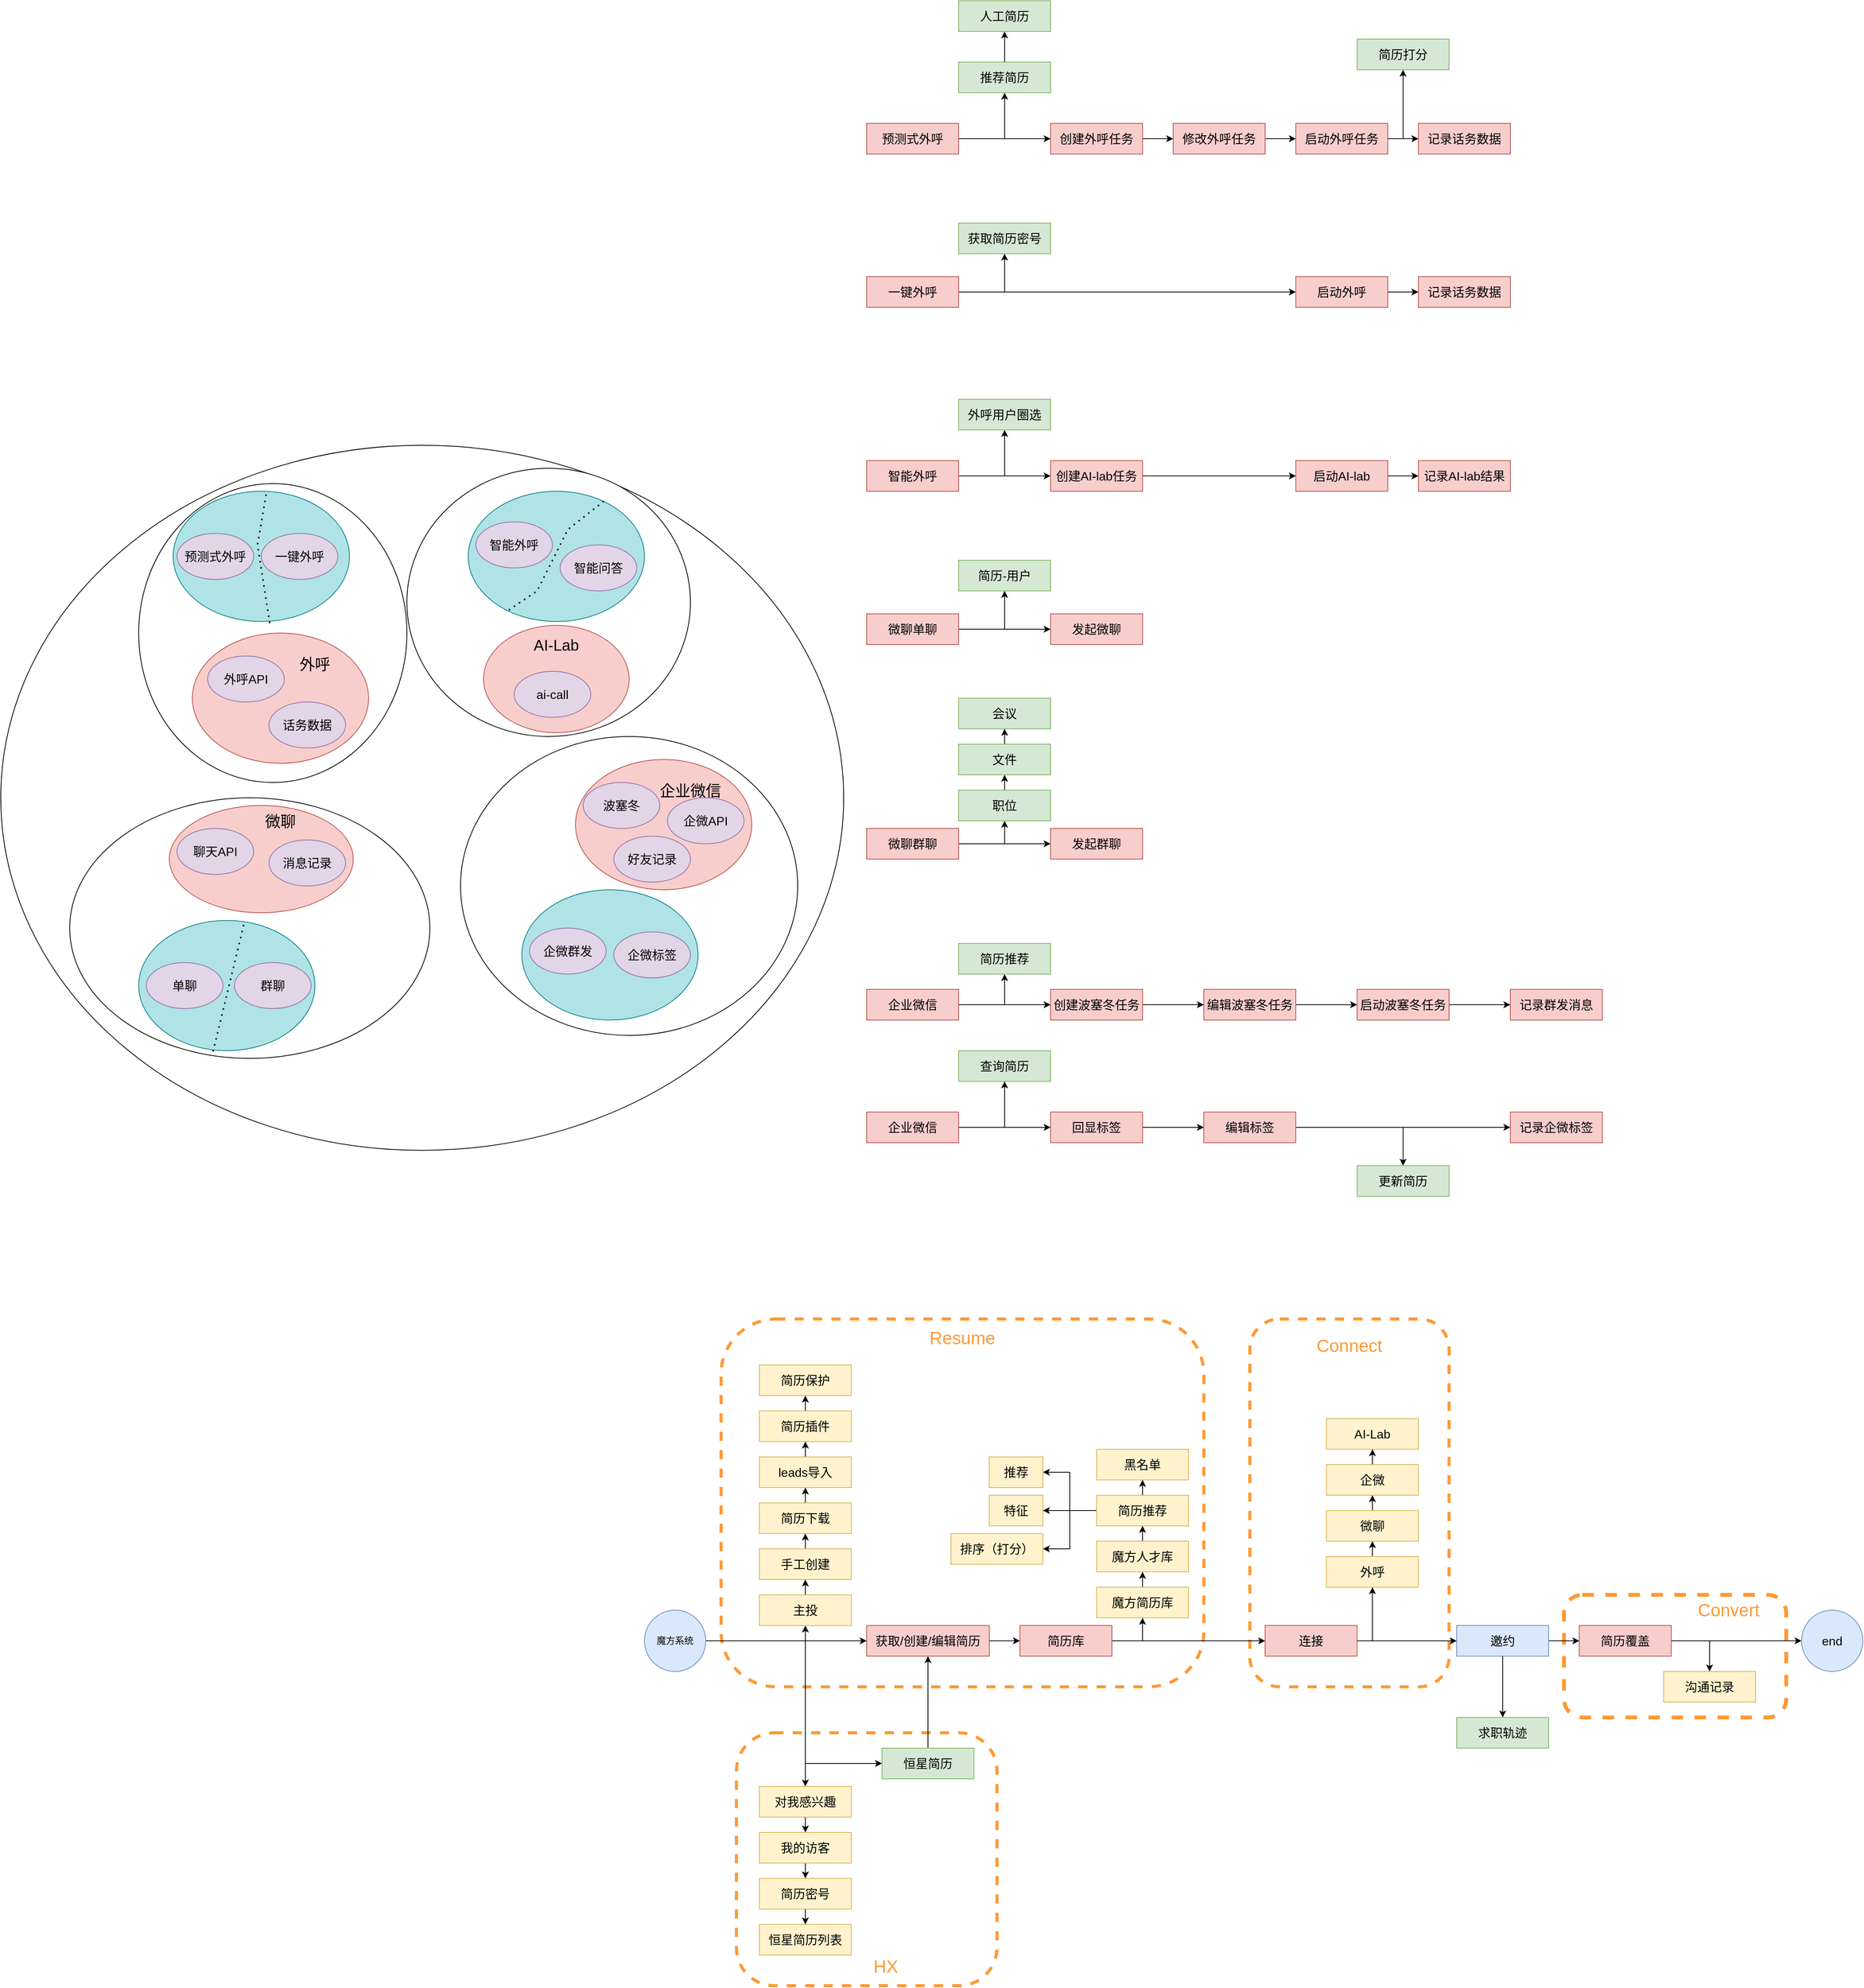 <mxfile version="21.3.4" type="github">
  <diagram name="第 1 页" id="KPdWBSgJGvTVy5CmeSln">
    <mxGraphModel dx="3193" dy="1684" grid="1" gridSize="10" guides="1" tooltips="1" connect="1" arrows="1" fold="1" page="0" pageScale="1" pageWidth="827" pageHeight="1169" math="0" shadow="0">
      <root>
        <mxCell id="0" />
        <mxCell id="1" parent="0" />
        <mxCell id="qxk7jJd49XqIOeLKII28-37" value="" style="rounded=1;whiteSpace=wrap;html=1;dashed=1;strokeWidth=5;strokeColor=#FF9933;" vertex="1" parent="1">
          <mxGeometry x="550" y="1440" width="290" height="160" as="geometry" />
        </mxCell>
        <mxCell id="qxk7jJd49XqIOeLKII28-36" value="" style="rounded=1;whiteSpace=wrap;html=1;dashed=1;strokeWidth=4;strokeColor=#FF9933;" vertex="1" parent="1">
          <mxGeometry x="140" y="1080" width="260" height="480" as="geometry" />
        </mxCell>
        <mxCell id="qxk7jJd49XqIOeLKII28-35" value="" style="rounded=1;whiteSpace=wrap;html=1;dashed=1;strokeWidth=4;strokeColor=#FF9933;" vertex="1" parent="1">
          <mxGeometry x="-530" y="1620" width="340" height="330" as="geometry" />
        </mxCell>
        <mxCell id="qxk7jJd49XqIOeLKII28-34" value="" style="rounded=1;whiteSpace=wrap;html=1;dashed=1;strokeWidth=4;strokeColor=#FF9933;" vertex="1" parent="1">
          <mxGeometry x="-550" y="1080" width="630" height="480" as="geometry" />
        </mxCell>
        <mxCell id="WN0TrOZoKTcmKVf8WNJ2-1" value="" style="ellipse;whiteSpace=wrap;html=1;" parent="1" vertex="1">
          <mxGeometry x="-1490" y="-60" width="1100" height="920" as="geometry" />
        </mxCell>
        <mxCell id="WN0TrOZoKTcmKVf8WNJ2-150" value="" style="ellipse;whiteSpace=wrap;html=1;" parent="1" vertex="1">
          <mxGeometry x="-960" y="-30" width="370" height="350" as="geometry" />
        </mxCell>
        <mxCell id="WN0TrOZoKTcmKVf8WNJ2-141" value="" style="ellipse;whiteSpace=wrap;html=1;" parent="1" vertex="1">
          <mxGeometry x="-890" y="320" width="440" height="390" as="geometry" />
        </mxCell>
        <mxCell id="WN0TrOZoKTcmKVf8WNJ2-137" value="" style="ellipse;whiteSpace=wrap;html=1;" parent="1" vertex="1">
          <mxGeometry x="-1400" y="400" width="470" height="340" as="geometry" />
        </mxCell>
        <mxCell id="WN0TrOZoKTcmKVf8WNJ2-135" value="" style="ellipse;whiteSpace=wrap;html=1;" parent="1" vertex="1">
          <mxGeometry x="-1310" y="-10" width="350" height="390" as="geometry" />
        </mxCell>
        <mxCell id="WN0TrOZoKTcmKVf8WNJ2-8" value="" style="edgeStyle=orthogonalEdgeStyle;rounded=0;orthogonalLoop=1;jettySize=auto;html=1;" parent="1" source="WN0TrOZoKTcmKVf8WNJ2-4" target="WN0TrOZoKTcmKVf8WNJ2-7" edge="1">
          <mxGeometry relative="1" as="geometry" />
        </mxCell>
        <mxCell id="WN0TrOZoKTcmKVf8WNJ2-28" style="edgeStyle=orthogonalEdgeStyle;rounded=0;orthogonalLoop=1;jettySize=auto;html=1;entryX=0.5;entryY=1;entryDx=0;entryDy=0;" parent="1" source="WN0TrOZoKTcmKVf8WNJ2-4" target="WN0TrOZoKTcmKVf8WNJ2-27" edge="1">
          <mxGeometry relative="1" as="geometry">
            <Array as="points">
              <mxPoint x="-180" y="-460" />
            </Array>
          </mxGeometry>
        </mxCell>
        <mxCell id="WN0TrOZoKTcmKVf8WNJ2-4" value="预测式外呼" style="rounded=0;whiteSpace=wrap;html=1;fontSize=16;fillColor=#f8cecc;strokeColor=#b85450;" parent="1" vertex="1">
          <mxGeometry x="-360" y="-480" width="120" height="40" as="geometry" />
        </mxCell>
        <mxCell id="WN0TrOZoKTcmKVf8WNJ2-33" value="" style="edgeStyle=orthogonalEdgeStyle;rounded=0;orthogonalLoop=1;jettySize=auto;html=1;" parent="1" source="WN0TrOZoKTcmKVf8WNJ2-5" target="WN0TrOZoKTcmKVf8WNJ2-32" edge="1">
          <mxGeometry relative="1" as="geometry">
            <Array as="points">
              <mxPoint x="-180" y="-260" />
            </Array>
          </mxGeometry>
        </mxCell>
        <mxCell id="WN0TrOZoKTcmKVf8WNJ2-34" style="edgeStyle=orthogonalEdgeStyle;rounded=0;orthogonalLoop=1;jettySize=auto;html=1;entryX=0;entryY=0.5;entryDx=0;entryDy=0;" parent="1" source="WN0TrOZoKTcmKVf8WNJ2-5" target="WN0TrOZoKTcmKVf8WNJ2-17" edge="1">
          <mxGeometry relative="1" as="geometry" />
        </mxCell>
        <mxCell id="WN0TrOZoKTcmKVf8WNJ2-5" value="一键外呼" style="rounded=0;whiteSpace=wrap;html=1;fontSize=16;fillColor=#f8cecc;strokeColor=#b85450;" parent="1" vertex="1">
          <mxGeometry x="-360" y="-280" width="120" height="40" as="geometry" />
        </mxCell>
        <mxCell id="WN0TrOZoKTcmKVf8WNJ2-22" value="" style="edgeStyle=orthogonalEdgeStyle;rounded=0;orthogonalLoop=1;jettySize=auto;html=1;" parent="1" source="WN0TrOZoKTcmKVf8WNJ2-6" target="WN0TrOZoKTcmKVf8WNJ2-21" edge="1">
          <mxGeometry relative="1" as="geometry" />
        </mxCell>
        <mxCell id="WN0TrOZoKTcmKVf8WNJ2-39" value="" style="edgeStyle=orthogonalEdgeStyle;rounded=0;orthogonalLoop=1;jettySize=auto;html=1;" parent="1" source="WN0TrOZoKTcmKVf8WNJ2-6" target="WN0TrOZoKTcmKVf8WNJ2-38" edge="1">
          <mxGeometry relative="1" as="geometry">
            <Array as="points">
              <mxPoint x="-180" y="-20" />
            </Array>
          </mxGeometry>
        </mxCell>
        <mxCell id="WN0TrOZoKTcmKVf8WNJ2-6" value="智能外呼" style="rounded=0;whiteSpace=wrap;html=1;fontSize=16;fillColor=#f8cecc;strokeColor=#b85450;" parent="1" vertex="1">
          <mxGeometry x="-360" y="-40" width="120" height="40" as="geometry" />
        </mxCell>
        <mxCell id="WN0TrOZoKTcmKVf8WNJ2-10" value="" style="edgeStyle=orthogonalEdgeStyle;rounded=0;orthogonalLoop=1;jettySize=auto;html=1;" parent="1" source="WN0TrOZoKTcmKVf8WNJ2-7" target="WN0TrOZoKTcmKVf8WNJ2-9" edge="1">
          <mxGeometry relative="1" as="geometry" />
        </mxCell>
        <mxCell id="WN0TrOZoKTcmKVf8WNJ2-7" value="创建外呼任务" style="rounded=0;whiteSpace=wrap;html=1;fontSize=16;fillColor=#f8cecc;strokeColor=#b85450;" parent="1" vertex="1">
          <mxGeometry x="-120" y="-480" width="120" height="40" as="geometry" />
        </mxCell>
        <mxCell id="WN0TrOZoKTcmKVf8WNJ2-12" value="" style="edgeStyle=orthogonalEdgeStyle;rounded=0;orthogonalLoop=1;jettySize=auto;html=1;" parent="1" source="WN0TrOZoKTcmKVf8WNJ2-9" target="WN0TrOZoKTcmKVf8WNJ2-11" edge="1">
          <mxGeometry relative="1" as="geometry" />
        </mxCell>
        <mxCell id="WN0TrOZoKTcmKVf8WNJ2-9" value="修改外呼任务" style="rounded=0;whiteSpace=wrap;html=1;fontSize=16;fillColor=#f8cecc;strokeColor=#b85450;" parent="1" vertex="1">
          <mxGeometry x="40" y="-480" width="120" height="40" as="geometry" />
        </mxCell>
        <mxCell id="WN0TrOZoKTcmKVf8WNJ2-14" value="" style="edgeStyle=orthogonalEdgeStyle;rounded=0;orthogonalLoop=1;jettySize=auto;html=1;" parent="1" source="WN0TrOZoKTcmKVf8WNJ2-11" target="WN0TrOZoKTcmKVf8WNJ2-13" edge="1">
          <mxGeometry relative="1" as="geometry" />
        </mxCell>
        <mxCell id="WN0TrOZoKTcmKVf8WNJ2-41" value="" style="edgeStyle=orthogonalEdgeStyle;rounded=0;orthogonalLoop=1;jettySize=auto;html=1;" parent="1" source="WN0TrOZoKTcmKVf8WNJ2-11" target="WN0TrOZoKTcmKVf8WNJ2-40" edge="1">
          <mxGeometry relative="1" as="geometry">
            <Array as="points">
              <mxPoint x="340" y="-460" />
            </Array>
          </mxGeometry>
        </mxCell>
        <mxCell id="WN0TrOZoKTcmKVf8WNJ2-11" value="启动外呼任务" style="rounded=0;whiteSpace=wrap;html=1;fontSize=16;fillColor=#f8cecc;strokeColor=#b85450;" parent="1" vertex="1">
          <mxGeometry x="200" y="-480" width="120" height="40" as="geometry" />
        </mxCell>
        <mxCell id="WN0TrOZoKTcmKVf8WNJ2-13" value="记录话务数据" style="rounded=0;whiteSpace=wrap;html=1;fontSize=16;fillColor=#f8cecc;strokeColor=#b85450;" parent="1" vertex="1">
          <mxGeometry x="360" y="-480" width="120" height="40" as="geometry" />
        </mxCell>
        <mxCell id="WN0TrOZoKTcmKVf8WNJ2-20" value="" style="edgeStyle=orthogonalEdgeStyle;rounded=0;orthogonalLoop=1;jettySize=auto;html=1;" parent="1" source="WN0TrOZoKTcmKVf8WNJ2-17" target="WN0TrOZoKTcmKVf8WNJ2-19" edge="1">
          <mxGeometry relative="1" as="geometry" />
        </mxCell>
        <mxCell id="WN0TrOZoKTcmKVf8WNJ2-17" value="启动外呼" style="rounded=0;whiteSpace=wrap;html=1;fontSize=16;fillColor=#f8cecc;strokeColor=#b85450;" parent="1" vertex="1">
          <mxGeometry x="200" y="-280" width="120" height="40" as="geometry" />
        </mxCell>
        <mxCell id="WN0TrOZoKTcmKVf8WNJ2-19" value="记录话务数据" style="rounded=0;whiteSpace=wrap;html=1;fontSize=16;fillColor=#f8cecc;strokeColor=#b85450;" parent="1" vertex="1">
          <mxGeometry x="360" y="-280" width="120" height="40" as="geometry" />
        </mxCell>
        <mxCell id="WN0TrOZoKTcmKVf8WNJ2-24" value="" style="edgeStyle=orthogonalEdgeStyle;rounded=0;orthogonalLoop=1;jettySize=auto;html=1;" parent="1" source="WN0TrOZoKTcmKVf8WNJ2-21" target="WN0TrOZoKTcmKVf8WNJ2-23" edge="1">
          <mxGeometry relative="1" as="geometry" />
        </mxCell>
        <mxCell id="WN0TrOZoKTcmKVf8WNJ2-21" value="创建AI-lab任务" style="rounded=0;whiteSpace=wrap;html=1;fontSize=16;fillColor=#f8cecc;strokeColor=#b85450;" parent="1" vertex="1">
          <mxGeometry x="-120" y="-40" width="120" height="40" as="geometry" />
        </mxCell>
        <mxCell id="WN0TrOZoKTcmKVf8WNJ2-26" value="" style="edgeStyle=orthogonalEdgeStyle;rounded=0;orthogonalLoop=1;jettySize=auto;html=1;" parent="1" source="WN0TrOZoKTcmKVf8WNJ2-23" target="WN0TrOZoKTcmKVf8WNJ2-25" edge="1">
          <mxGeometry relative="1" as="geometry" />
        </mxCell>
        <mxCell id="WN0TrOZoKTcmKVf8WNJ2-23" value="启动AI-lab" style="rounded=0;whiteSpace=wrap;html=1;fontSize=16;fillColor=#f8cecc;strokeColor=#b85450;" parent="1" vertex="1">
          <mxGeometry x="200" y="-40" width="120" height="40" as="geometry" />
        </mxCell>
        <mxCell id="WN0TrOZoKTcmKVf8WNJ2-25" value="记录AI-lab结果" style="rounded=0;whiteSpace=wrap;html=1;fontSize=16;fillColor=#f8cecc;strokeColor=#b85450;" parent="1" vertex="1">
          <mxGeometry x="360" y="-40" width="120" height="40" as="geometry" />
        </mxCell>
        <mxCell id="WN0TrOZoKTcmKVf8WNJ2-31" value="" style="edgeStyle=orthogonalEdgeStyle;rounded=0;orthogonalLoop=1;jettySize=auto;html=1;" parent="1" source="WN0TrOZoKTcmKVf8WNJ2-27" target="WN0TrOZoKTcmKVf8WNJ2-30" edge="1">
          <mxGeometry relative="1" as="geometry" />
        </mxCell>
        <mxCell id="WN0TrOZoKTcmKVf8WNJ2-27" value="推荐简历" style="rounded=0;whiteSpace=wrap;html=1;fontSize=16;fillColor=#d5e8d4;strokeColor=#82b366;" parent="1" vertex="1">
          <mxGeometry x="-240" y="-560" width="120" height="40" as="geometry" />
        </mxCell>
        <mxCell id="WN0TrOZoKTcmKVf8WNJ2-30" value="人工简历" style="rounded=0;whiteSpace=wrap;html=1;fontSize=16;fillColor=#d5e8d4;strokeColor=#82b366;" parent="1" vertex="1">
          <mxGeometry x="-240" y="-640" width="120" height="40" as="geometry" />
        </mxCell>
        <mxCell id="WN0TrOZoKTcmKVf8WNJ2-32" value="获取简历密号" style="rounded=0;whiteSpace=wrap;html=1;fontSize=16;fillColor=#d5e8d4;strokeColor=#82b366;" parent="1" vertex="1">
          <mxGeometry x="-240" y="-350" width="120" height="40" as="geometry" />
        </mxCell>
        <mxCell id="WN0TrOZoKTcmKVf8WNJ2-38" value="外呼用户圈选" style="rounded=0;whiteSpace=wrap;html=1;fontSize=16;fillColor=#d5e8d4;strokeColor=#82b366;" parent="1" vertex="1">
          <mxGeometry x="-240" y="-120" width="120" height="40" as="geometry" />
        </mxCell>
        <mxCell id="WN0TrOZoKTcmKVf8WNJ2-40" value="简历打分" style="rounded=0;whiteSpace=wrap;html=1;fontSize=16;fillColor=#d5e8d4;strokeColor=#82b366;" parent="1" vertex="1">
          <mxGeometry x="280" y="-590" width="120" height="40" as="geometry" />
        </mxCell>
        <mxCell id="WN0TrOZoKTcmKVf8WNJ2-45" value="" style="ellipse;whiteSpace=wrap;html=1;fillColor=#b0e3e6;strokeColor=#0e8088;" parent="1" vertex="1">
          <mxGeometry x="-1265" width="230" height="170" as="geometry" />
        </mxCell>
        <mxCell id="WN0TrOZoKTcmKVf8WNJ2-46" value="预测式外呼" style="ellipse;whiteSpace=wrap;html=1;fontSize=16;fillColor=#e1d5e7;strokeColor=#9673a6;" parent="1" vertex="1">
          <mxGeometry x="-1260" y="55" width="100" height="60" as="geometry" />
        </mxCell>
        <mxCell id="WN0TrOZoKTcmKVf8WNJ2-48" value="一键外呼" style="ellipse;whiteSpace=wrap;html=1;fontSize=16;fillColor=#e1d5e7;strokeColor=#9673a6;" parent="1" vertex="1">
          <mxGeometry x="-1150" y="55" width="100" height="60" as="geometry" />
        </mxCell>
        <mxCell id="WN0TrOZoKTcmKVf8WNJ2-52" value="" style="ellipse;whiteSpace=wrap;html=1;fillColor=#f8cecc;strokeColor=#b85450;" parent="1" vertex="1">
          <mxGeometry x="-1240" y="185" width="230" height="170" as="geometry" />
        </mxCell>
        <mxCell id="WN0TrOZoKTcmKVf8WNJ2-53" value="外呼API" style="ellipse;whiteSpace=wrap;html=1;fontSize=16;fillColor=#e1d5e7;strokeColor=#9673a6;" parent="1" vertex="1">
          <mxGeometry x="-1220" y="215" width="100" height="60" as="geometry" />
        </mxCell>
        <mxCell id="WN0TrOZoKTcmKVf8WNJ2-54" value="话务数据" style="ellipse;whiteSpace=wrap;html=1;fontSize=16;fillColor=#e1d5e7;strokeColor=#9673a6;" parent="1" vertex="1">
          <mxGeometry x="-1140" y="275" width="100" height="60" as="geometry" />
        </mxCell>
        <mxCell id="WN0TrOZoKTcmKVf8WNJ2-57" value="外呼" style="text;html=1;strokeColor=none;fillColor=none;align=center;verticalAlign=middle;whiteSpace=wrap;rounded=0;fontSize=20;" parent="1" vertex="1">
          <mxGeometry x="-1110" y="205" width="60" height="40" as="geometry" />
        </mxCell>
        <mxCell id="WN0TrOZoKTcmKVf8WNJ2-61" value="" style="endArrow=none;dashed=1;html=1;dashPattern=1 3;strokeWidth=2;rounded=0;entryX=0.53;entryY=0.006;entryDx=0;entryDy=0;entryPerimeter=0;exitX=0.548;exitY=1.012;exitDx=0;exitDy=0;exitPerimeter=0;" parent="1" source="WN0TrOZoKTcmKVf8WNJ2-45" target="WN0TrOZoKTcmKVf8WNJ2-45" edge="1">
          <mxGeometry width="50" height="50" relative="1" as="geometry">
            <mxPoint x="-1180" y="90" as="sourcePoint" />
            <mxPoint x="-1130" y="40" as="targetPoint" />
            <Array as="points">
              <mxPoint x="-1155" y="70" />
            </Array>
          </mxGeometry>
        </mxCell>
        <mxCell id="WN0TrOZoKTcmKVf8WNJ2-64" value="" style="edgeStyle=orthogonalEdgeStyle;rounded=0;orthogonalLoop=1;jettySize=auto;html=1;" parent="1" source="WN0TrOZoKTcmKVf8WNJ2-62" target="WN0TrOZoKTcmKVf8WNJ2-63" edge="1">
          <mxGeometry relative="1" as="geometry" />
        </mxCell>
        <mxCell id="WN0TrOZoKTcmKVf8WNJ2-67" value="" style="edgeStyle=orthogonalEdgeStyle;rounded=0;orthogonalLoop=1;jettySize=auto;html=1;" parent="1" source="WN0TrOZoKTcmKVf8WNJ2-62" target="WN0TrOZoKTcmKVf8WNJ2-66" edge="1">
          <mxGeometry relative="1" as="geometry">
            <Array as="points">
              <mxPoint x="-180" y="180" />
            </Array>
          </mxGeometry>
        </mxCell>
        <mxCell id="WN0TrOZoKTcmKVf8WNJ2-62" value="微聊单聊" style="rounded=0;whiteSpace=wrap;html=1;fontSize=16;fillColor=#f8cecc;strokeColor=#b85450;" parent="1" vertex="1">
          <mxGeometry x="-360" y="160" width="120" height="40" as="geometry" />
        </mxCell>
        <mxCell id="WN0TrOZoKTcmKVf8WNJ2-63" value="发起微聊" style="rounded=0;whiteSpace=wrap;html=1;fontSize=16;fillColor=#f8cecc;strokeColor=#b85450;" parent="1" vertex="1">
          <mxGeometry x="-120" y="160" width="120" height="40" as="geometry" />
        </mxCell>
        <mxCell id="WN0TrOZoKTcmKVf8WNJ2-66" value="简历-用户" style="rounded=0;whiteSpace=wrap;html=1;fontSize=16;fillColor=#d5e8d4;strokeColor=#82b366;" parent="1" vertex="1">
          <mxGeometry x="-240" y="90" width="120" height="40" as="geometry" />
        </mxCell>
        <mxCell id="WN0TrOZoKTcmKVf8WNJ2-70" value="" style="edgeStyle=orthogonalEdgeStyle;rounded=0;orthogonalLoop=1;jettySize=auto;html=1;" parent="1" source="WN0TrOZoKTcmKVf8WNJ2-68" target="WN0TrOZoKTcmKVf8WNJ2-69" edge="1">
          <mxGeometry relative="1" as="geometry" />
        </mxCell>
        <mxCell id="WN0TrOZoKTcmKVf8WNJ2-72" value="" style="edgeStyle=orthogonalEdgeStyle;rounded=0;orthogonalLoop=1;jettySize=auto;html=1;" parent="1" source="WN0TrOZoKTcmKVf8WNJ2-68" target="WN0TrOZoKTcmKVf8WNJ2-71" edge="1">
          <mxGeometry relative="1" as="geometry">
            <Array as="points">
              <mxPoint x="-180" y="460" />
            </Array>
          </mxGeometry>
        </mxCell>
        <mxCell id="WN0TrOZoKTcmKVf8WNJ2-68" value="微聊群聊" style="rounded=0;whiteSpace=wrap;html=1;fontSize=16;fillColor=#f8cecc;strokeColor=#b85450;" parent="1" vertex="1">
          <mxGeometry x="-360" y="440" width="120" height="40" as="geometry" />
        </mxCell>
        <mxCell id="WN0TrOZoKTcmKVf8WNJ2-69" value="发起群聊" style="rounded=0;whiteSpace=wrap;html=1;fontSize=16;fillColor=#f8cecc;strokeColor=#b85450;" parent="1" vertex="1">
          <mxGeometry x="-120" y="440" width="120" height="40" as="geometry" />
        </mxCell>
        <mxCell id="WN0TrOZoKTcmKVf8WNJ2-74" value="" style="edgeStyle=orthogonalEdgeStyle;rounded=0;orthogonalLoop=1;jettySize=auto;html=1;" parent="1" source="WN0TrOZoKTcmKVf8WNJ2-71" target="WN0TrOZoKTcmKVf8WNJ2-73" edge="1">
          <mxGeometry relative="1" as="geometry" />
        </mxCell>
        <mxCell id="WN0TrOZoKTcmKVf8WNJ2-71" value="职位" style="rounded=0;whiteSpace=wrap;html=1;fontSize=16;fillColor=#d5e8d4;strokeColor=#82b366;" parent="1" vertex="1">
          <mxGeometry x="-240" y="390" width="120" height="40" as="geometry" />
        </mxCell>
        <mxCell id="WN0TrOZoKTcmKVf8WNJ2-76" value="" style="edgeStyle=orthogonalEdgeStyle;rounded=0;orthogonalLoop=1;jettySize=auto;html=1;" parent="1" source="WN0TrOZoKTcmKVf8WNJ2-73" target="WN0TrOZoKTcmKVf8WNJ2-75" edge="1">
          <mxGeometry relative="1" as="geometry" />
        </mxCell>
        <mxCell id="WN0TrOZoKTcmKVf8WNJ2-73" value="文件" style="rounded=0;whiteSpace=wrap;html=1;fontSize=16;fillColor=#d5e8d4;strokeColor=#82b366;" parent="1" vertex="1">
          <mxGeometry x="-240" y="330" width="120" height="40" as="geometry" />
        </mxCell>
        <mxCell id="WN0TrOZoKTcmKVf8WNJ2-75" value="会议" style="rounded=0;whiteSpace=wrap;html=1;fontSize=16;fillColor=#d5e8d4;strokeColor=#82b366;" parent="1" vertex="1">
          <mxGeometry x="-240" y="270" width="120" height="40" as="geometry" />
        </mxCell>
        <mxCell id="WN0TrOZoKTcmKVf8WNJ2-79" value="" style="edgeStyle=orthogonalEdgeStyle;rounded=0;orthogonalLoop=1;jettySize=auto;html=1;" parent="1" source="WN0TrOZoKTcmKVf8WNJ2-77" target="WN0TrOZoKTcmKVf8WNJ2-78" edge="1">
          <mxGeometry relative="1" as="geometry" />
        </mxCell>
        <mxCell id="WN0TrOZoKTcmKVf8WNJ2-87" value="" style="edgeStyle=orthogonalEdgeStyle;rounded=0;orthogonalLoop=1;jettySize=auto;html=1;" parent="1" source="WN0TrOZoKTcmKVf8WNJ2-77" target="WN0TrOZoKTcmKVf8WNJ2-86" edge="1">
          <mxGeometry relative="1" as="geometry">
            <Array as="points">
              <mxPoint x="-180" y="670" />
            </Array>
          </mxGeometry>
        </mxCell>
        <mxCell id="WN0TrOZoKTcmKVf8WNJ2-77" value="企业微信" style="rounded=0;whiteSpace=wrap;html=1;fontSize=16;fillColor=#f8cecc;strokeColor=#b85450;" parent="1" vertex="1">
          <mxGeometry x="-360" y="650" width="120" height="40" as="geometry" />
        </mxCell>
        <mxCell id="WN0TrOZoKTcmKVf8WNJ2-81" value="" style="edgeStyle=orthogonalEdgeStyle;rounded=0;orthogonalLoop=1;jettySize=auto;html=1;" parent="1" source="WN0TrOZoKTcmKVf8WNJ2-78" target="WN0TrOZoKTcmKVf8WNJ2-80" edge="1">
          <mxGeometry relative="1" as="geometry" />
        </mxCell>
        <mxCell id="WN0TrOZoKTcmKVf8WNJ2-78" value="创建波塞冬任务" style="rounded=0;whiteSpace=wrap;html=1;fontSize=16;fillColor=#f8cecc;strokeColor=#b85450;" parent="1" vertex="1">
          <mxGeometry x="-120" y="650" width="120" height="40" as="geometry" />
        </mxCell>
        <mxCell id="WN0TrOZoKTcmKVf8WNJ2-83" value="" style="edgeStyle=orthogonalEdgeStyle;rounded=0;orthogonalLoop=1;jettySize=auto;html=1;" parent="1" source="WN0TrOZoKTcmKVf8WNJ2-80" target="WN0TrOZoKTcmKVf8WNJ2-82" edge="1">
          <mxGeometry relative="1" as="geometry" />
        </mxCell>
        <mxCell id="WN0TrOZoKTcmKVf8WNJ2-80" value="编辑波塞冬任务" style="rounded=0;whiteSpace=wrap;html=1;fontSize=16;fillColor=#f8cecc;strokeColor=#b85450;" parent="1" vertex="1">
          <mxGeometry x="80" y="650" width="120" height="40" as="geometry" />
        </mxCell>
        <mxCell id="WN0TrOZoKTcmKVf8WNJ2-85" value="" style="edgeStyle=orthogonalEdgeStyle;rounded=0;orthogonalLoop=1;jettySize=auto;html=1;" parent="1" source="WN0TrOZoKTcmKVf8WNJ2-82" target="WN0TrOZoKTcmKVf8WNJ2-84" edge="1">
          <mxGeometry relative="1" as="geometry" />
        </mxCell>
        <mxCell id="WN0TrOZoKTcmKVf8WNJ2-82" value="启动波塞冬任务" style="rounded=0;whiteSpace=wrap;html=1;fontSize=16;fillColor=#f8cecc;strokeColor=#b85450;" parent="1" vertex="1">
          <mxGeometry x="280" y="650" width="120" height="40" as="geometry" />
        </mxCell>
        <mxCell id="WN0TrOZoKTcmKVf8WNJ2-84" value="记录群发消息" style="rounded=0;whiteSpace=wrap;html=1;fontSize=16;fillColor=#f8cecc;strokeColor=#b85450;" parent="1" vertex="1">
          <mxGeometry x="480" y="650" width="120" height="40" as="geometry" />
        </mxCell>
        <mxCell id="WN0TrOZoKTcmKVf8WNJ2-86" value="简历推荐" style="rounded=0;whiteSpace=wrap;html=1;fontSize=16;fillColor=#d5e8d4;strokeColor=#82b366;" parent="1" vertex="1">
          <mxGeometry x="-240" y="590" width="120" height="40" as="geometry" />
        </mxCell>
        <mxCell id="WN0TrOZoKTcmKVf8WNJ2-92" value="" style="edgeStyle=orthogonalEdgeStyle;rounded=0;orthogonalLoop=1;jettySize=auto;html=1;" parent="1" source="WN0TrOZoKTcmKVf8WNJ2-90" target="WN0TrOZoKTcmKVf8WNJ2-91" edge="1">
          <mxGeometry relative="1" as="geometry" />
        </mxCell>
        <mxCell id="WN0TrOZoKTcmKVf8WNJ2-98" value="" style="edgeStyle=orthogonalEdgeStyle;rounded=0;orthogonalLoop=1;jettySize=auto;html=1;" parent="1" source="WN0TrOZoKTcmKVf8WNJ2-90" target="WN0TrOZoKTcmKVf8WNJ2-97" edge="1">
          <mxGeometry relative="1" as="geometry">
            <Array as="points">
              <mxPoint x="-180" y="830" />
            </Array>
          </mxGeometry>
        </mxCell>
        <mxCell id="WN0TrOZoKTcmKVf8WNJ2-90" value="企业微信" style="rounded=0;whiteSpace=wrap;html=1;fontSize=16;fillColor=#f8cecc;strokeColor=#b85450;" parent="1" vertex="1">
          <mxGeometry x="-360" y="810" width="120" height="40" as="geometry" />
        </mxCell>
        <mxCell id="WN0TrOZoKTcmKVf8WNJ2-94" value="" style="edgeStyle=orthogonalEdgeStyle;rounded=0;orthogonalLoop=1;jettySize=auto;html=1;" parent="1" source="WN0TrOZoKTcmKVf8WNJ2-91" target="WN0TrOZoKTcmKVf8WNJ2-93" edge="1">
          <mxGeometry relative="1" as="geometry" />
        </mxCell>
        <mxCell id="WN0TrOZoKTcmKVf8WNJ2-91" value="回显标签" style="rounded=0;whiteSpace=wrap;html=1;fontSize=16;fillColor=#f8cecc;strokeColor=#b85450;" parent="1" vertex="1">
          <mxGeometry x="-120" y="810" width="120" height="40" as="geometry" />
        </mxCell>
        <mxCell id="WN0TrOZoKTcmKVf8WNJ2-96" value="" style="edgeStyle=orthogonalEdgeStyle;rounded=0;orthogonalLoop=1;jettySize=auto;html=1;" parent="1" source="WN0TrOZoKTcmKVf8WNJ2-93" target="WN0TrOZoKTcmKVf8WNJ2-95" edge="1">
          <mxGeometry relative="1" as="geometry" />
        </mxCell>
        <mxCell id="WN0TrOZoKTcmKVf8WNJ2-100" value="" style="edgeStyle=orthogonalEdgeStyle;rounded=0;orthogonalLoop=1;jettySize=auto;html=1;" parent="1" source="WN0TrOZoKTcmKVf8WNJ2-93" target="WN0TrOZoKTcmKVf8WNJ2-99" edge="1">
          <mxGeometry relative="1" as="geometry" />
        </mxCell>
        <mxCell id="WN0TrOZoKTcmKVf8WNJ2-93" value="编辑标签" style="rounded=0;whiteSpace=wrap;html=1;fontSize=16;fillColor=#f8cecc;strokeColor=#b85450;" parent="1" vertex="1">
          <mxGeometry x="80" y="810" width="120" height="40" as="geometry" />
        </mxCell>
        <mxCell id="WN0TrOZoKTcmKVf8WNJ2-95" value="记录企微标签" style="rounded=0;whiteSpace=wrap;html=1;fontSize=16;fillColor=#f8cecc;strokeColor=#b85450;" parent="1" vertex="1">
          <mxGeometry x="480" y="810" width="120" height="40" as="geometry" />
        </mxCell>
        <mxCell id="WN0TrOZoKTcmKVf8WNJ2-97" value="查询简历" style="rounded=0;whiteSpace=wrap;html=1;fontSize=16;fillColor=#d5e8d4;strokeColor=#82b366;" parent="1" vertex="1">
          <mxGeometry x="-240" y="730" width="120" height="40" as="geometry" />
        </mxCell>
        <mxCell id="WN0TrOZoKTcmKVf8WNJ2-99" value="更新简历" style="rounded=0;whiteSpace=wrap;html=1;fontSize=16;fillColor=#d5e8d4;strokeColor=#82b366;" parent="1" vertex="1">
          <mxGeometry x="280" y="880" width="120" height="40" as="geometry" />
        </mxCell>
        <mxCell id="WN0TrOZoKTcmKVf8WNJ2-138" value="" style="group" parent="1" vertex="1" connectable="0">
          <mxGeometry x="-1270" y="410" width="240" height="140" as="geometry" />
        </mxCell>
        <mxCell id="WN0TrOZoKTcmKVf8WNJ2-101" value="" style="ellipse;whiteSpace=wrap;html=1;fillColor=#f8cecc;strokeColor=#b85450;" parent="WN0TrOZoKTcmKVf8WNJ2-138" vertex="1">
          <mxGeometry width="240" height="140" as="geometry" />
        </mxCell>
        <mxCell id="WN0TrOZoKTcmKVf8WNJ2-102" value="微聊" style="text;html=1;strokeColor=none;fillColor=none;align=center;verticalAlign=middle;whiteSpace=wrap;rounded=0;fontSize=20;" parent="WN0TrOZoKTcmKVf8WNJ2-138" vertex="1">
          <mxGeometry x="115" width="60" height="40" as="geometry" />
        </mxCell>
        <mxCell id="WN0TrOZoKTcmKVf8WNJ2-105" value="聊天API" style="ellipse;whiteSpace=wrap;html=1;fontSize=16;fillColor=#e1d5e7;strokeColor=#9673a6;" parent="WN0TrOZoKTcmKVf8WNJ2-138" vertex="1">
          <mxGeometry x="10" y="30" width="100" height="60" as="geometry" />
        </mxCell>
        <mxCell id="WN0TrOZoKTcmKVf8WNJ2-106" value="消息记录" style="ellipse;whiteSpace=wrap;html=1;fontSize=16;fillColor=#e1d5e7;strokeColor=#9673a6;" parent="WN0TrOZoKTcmKVf8WNJ2-138" vertex="1">
          <mxGeometry x="130" y="45" width="100" height="60" as="geometry" />
        </mxCell>
        <mxCell id="WN0TrOZoKTcmKVf8WNJ2-139" value="" style="group" parent="1" vertex="1" connectable="0">
          <mxGeometry x="-1310" y="560" width="230" height="170" as="geometry" />
        </mxCell>
        <mxCell id="WN0TrOZoKTcmKVf8WNJ2-108" value="" style="ellipse;whiteSpace=wrap;html=1;fillColor=#b0e3e6;strokeColor=#0e8088;" parent="WN0TrOZoKTcmKVf8WNJ2-139" vertex="1">
          <mxGeometry width="230" height="170" as="geometry" />
        </mxCell>
        <mxCell id="WN0TrOZoKTcmKVf8WNJ2-109" value="单聊" style="ellipse;whiteSpace=wrap;html=1;fontSize=16;fillColor=#e1d5e7;strokeColor=#9673a6;" parent="WN0TrOZoKTcmKVf8WNJ2-139" vertex="1">
          <mxGeometry x="10" y="55" width="100" height="60" as="geometry" />
        </mxCell>
        <mxCell id="WN0TrOZoKTcmKVf8WNJ2-110" value="群聊" style="ellipse;whiteSpace=wrap;html=1;fontSize=16;fillColor=#e1d5e7;strokeColor=#9673a6;" parent="WN0TrOZoKTcmKVf8WNJ2-139" vertex="1">
          <mxGeometry x="125" y="55" width="100" height="60" as="geometry" />
        </mxCell>
        <mxCell id="WN0TrOZoKTcmKVf8WNJ2-111" value="" style="endArrow=none;dashed=1;html=1;dashPattern=1 3;strokeWidth=2;rounded=0;entryX=0.6;entryY=0.012;entryDx=0;entryDy=0;entryPerimeter=0;exitX=0.422;exitY=1.006;exitDx=0;exitDy=0;exitPerimeter=0;" parent="WN0TrOZoKTcmKVf8WNJ2-139" source="WN0TrOZoKTcmKVf8WNJ2-108" target="WN0TrOZoKTcmKVf8WNJ2-108" edge="1">
          <mxGeometry width="50" height="50" relative="1" as="geometry">
            <mxPoint x="90" y="110" as="sourcePoint" />
            <mxPoint x="140" y="60" as="targetPoint" />
          </mxGeometry>
        </mxCell>
        <mxCell id="WN0TrOZoKTcmKVf8WNJ2-142" value="" style="group" parent="1" vertex="1" connectable="0">
          <mxGeometry x="-810" y="520" width="230" height="170" as="geometry" />
        </mxCell>
        <mxCell id="WN0TrOZoKTcmKVf8WNJ2-115" value="" style="ellipse;whiteSpace=wrap;html=1;fillColor=#b0e3e6;strokeColor=#0e8088;" parent="WN0TrOZoKTcmKVf8WNJ2-142" vertex="1">
          <mxGeometry width="230" height="170" as="geometry" />
        </mxCell>
        <mxCell id="WN0TrOZoKTcmKVf8WNJ2-116" value="企微群发" style="ellipse;whiteSpace=wrap;html=1;fontSize=16;fillColor=#e1d5e7;strokeColor=#9673a6;" parent="WN0TrOZoKTcmKVf8WNJ2-142" vertex="1">
          <mxGeometry x="10" y="50" width="100" height="60" as="geometry" />
        </mxCell>
        <mxCell id="WN0TrOZoKTcmKVf8WNJ2-117" value="企微标签" style="ellipse;whiteSpace=wrap;html=1;fontSize=16;fillColor=#e1d5e7;strokeColor=#9673a6;" parent="WN0TrOZoKTcmKVf8WNJ2-142" vertex="1">
          <mxGeometry x="120" y="55" width="100" height="60" as="geometry" />
        </mxCell>
        <mxCell id="WN0TrOZoKTcmKVf8WNJ2-144" value="" style="group" parent="1" vertex="1" connectable="0">
          <mxGeometry x="-740" y="350" width="230" height="170" as="geometry" />
        </mxCell>
        <mxCell id="WN0TrOZoKTcmKVf8WNJ2-103" value="" style="ellipse;whiteSpace=wrap;html=1;fillColor=#f8cecc;strokeColor=#b85450;" parent="WN0TrOZoKTcmKVf8WNJ2-144" vertex="1">
          <mxGeometry width="230" height="170" as="geometry" />
        </mxCell>
        <mxCell id="WN0TrOZoKTcmKVf8WNJ2-143" value="" style="group" parent="WN0TrOZoKTcmKVf8WNJ2-144" vertex="1" connectable="0">
          <mxGeometry x="10" y="20" width="210" height="140" as="geometry" />
        </mxCell>
        <mxCell id="WN0TrOZoKTcmKVf8WNJ2-104" value="企业微信" style="text;html=1;strokeColor=none;fillColor=none;align=center;verticalAlign=middle;whiteSpace=wrap;rounded=0;fontSize=20;" parent="WN0TrOZoKTcmKVf8WNJ2-143" vertex="1">
          <mxGeometry x="90" width="100" height="40" as="geometry" />
        </mxCell>
        <mxCell id="WN0TrOZoKTcmKVf8WNJ2-112" value="波塞冬" style="ellipse;whiteSpace=wrap;html=1;fontSize=16;fillColor=#e1d5e7;strokeColor=#9673a6;" parent="WN0TrOZoKTcmKVf8WNJ2-143" vertex="1">
          <mxGeometry y="10" width="100" height="60" as="geometry" />
        </mxCell>
        <mxCell id="WN0TrOZoKTcmKVf8WNJ2-113" value="企微API" style="ellipse;whiteSpace=wrap;html=1;fontSize=16;fillColor=#e1d5e7;strokeColor=#9673a6;" parent="WN0TrOZoKTcmKVf8WNJ2-143" vertex="1">
          <mxGeometry x="110" y="30" width="100" height="60" as="geometry" />
        </mxCell>
        <mxCell id="WN0TrOZoKTcmKVf8WNJ2-114" value="好友记录" style="ellipse;whiteSpace=wrap;html=1;fontSize=16;fillColor=#e1d5e7;strokeColor=#9673a6;" parent="WN0TrOZoKTcmKVf8WNJ2-143" vertex="1">
          <mxGeometry x="40" y="80" width="100" height="60" as="geometry" />
        </mxCell>
        <mxCell id="WN0TrOZoKTcmKVf8WNJ2-145" value="" style="group" parent="1" vertex="1" connectable="0">
          <mxGeometry x="-860" y="175" width="190" height="140" as="geometry" />
        </mxCell>
        <mxCell id="WN0TrOZoKTcmKVf8WNJ2-55" value="" style="ellipse;whiteSpace=wrap;html=1;fillColor=#f8cecc;strokeColor=#b85450;" parent="WN0TrOZoKTcmKVf8WNJ2-145" vertex="1">
          <mxGeometry width="190" height="140" as="geometry" />
        </mxCell>
        <mxCell id="WN0TrOZoKTcmKVf8WNJ2-56" value="ai-call" style="ellipse;whiteSpace=wrap;html=1;fontSize=16;fillColor=#e1d5e7;strokeColor=#9673a6;" parent="WN0TrOZoKTcmKVf8WNJ2-145" vertex="1">
          <mxGeometry x="40" y="60" width="100" height="60" as="geometry" />
        </mxCell>
        <mxCell id="WN0TrOZoKTcmKVf8WNJ2-58" value="AI-Lab&lt;br&gt;" style="text;html=1;strokeColor=none;fillColor=none;align=center;verticalAlign=middle;whiteSpace=wrap;rounded=0;fontSize=20;" parent="WN0TrOZoKTcmKVf8WNJ2-145" vertex="1">
          <mxGeometry x="50" y="10" width="90" height="30" as="geometry" />
        </mxCell>
        <mxCell id="WN0TrOZoKTcmKVf8WNJ2-148" value="" style="group" parent="1" vertex="1" connectable="0">
          <mxGeometry x="-880" width="230" height="170" as="geometry" />
        </mxCell>
        <mxCell id="WN0TrOZoKTcmKVf8WNJ2-50" value="" style="ellipse;whiteSpace=wrap;html=1;fillColor=#b0e3e6;strokeColor=#0e8088;" parent="WN0TrOZoKTcmKVf8WNJ2-148" vertex="1">
          <mxGeometry width="230" height="170" as="geometry" />
        </mxCell>
        <mxCell id="WN0TrOZoKTcmKVf8WNJ2-51" value="智能外呼" style="ellipse;whiteSpace=wrap;html=1;fontSize=16;fillColor=#e1d5e7;strokeColor=#9673a6;" parent="WN0TrOZoKTcmKVf8WNJ2-148" vertex="1">
          <mxGeometry x="10" y="40" width="100" height="60" as="geometry" />
        </mxCell>
        <mxCell id="WN0TrOZoKTcmKVf8WNJ2-59" value="智能问答" style="ellipse;whiteSpace=wrap;html=1;fontSize=16;fillColor=#e1d5e7;strokeColor=#9673a6;" parent="WN0TrOZoKTcmKVf8WNJ2-148" vertex="1">
          <mxGeometry x="120" y="70" width="100" height="60" as="geometry" />
        </mxCell>
        <mxCell id="WN0TrOZoKTcmKVf8WNJ2-60" value="" style="endArrow=none;dashed=1;html=1;dashPattern=1 3;strokeWidth=2;rounded=0;entryX=0.77;entryY=0.076;entryDx=0;entryDy=0;entryPerimeter=0;exitX=0.23;exitY=0.912;exitDx=0;exitDy=0;exitPerimeter=0;" parent="WN0TrOZoKTcmKVf8WNJ2-148" source="WN0TrOZoKTcmKVf8WNJ2-50" target="WN0TrOZoKTcmKVf8WNJ2-50" edge="1">
          <mxGeometry width="50" height="50" relative="1" as="geometry">
            <mxPoint x="90" y="110" as="sourcePoint" />
            <mxPoint x="140" y="60" as="targetPoint" />
            <Array as="points">
              <mxPoint x="90" y="130" />
              <mxPoint x="130" y="50" />
            </Array>
          </mxGeometry>
        </mxCell>
        <mxCell id="qxk7jJd49XqIOeLKII28-1" style="edgeStyle=orthogonalEdgeStyle;rounded=0;orthogonalLoop=1;jettySize=auto;html=1;" edge="1" parent="1" source="WN0TrOZoKTcmKVf8WNJ2-151" target="WN0TrOZoKTcmKVf8WNJ2-170">
          <mxGeometry relative="1" as="geometry" />
        </mxCell>
        <mxCell id="WN0TrOZoKTcmKVf8WNJ2-151" value="获取/创建/编辑简历" style="rounded=0;whiteSpace=wrap;html=1;fontSize=16;fillColor=#f8cecc;strokeColor=#b85450;" parent="1" vertex="1">
          <mxGeometry x="-360" y="1480" width="160" height="40" as="geometry" />
        </mxCell>
        <mxCell id="WN0TrOZoKTcmKVf8WNJ2-153" style="edgeStyle=orthogonalEdgeStyle;rounded=0;orthogonalLoop=1;jettySize=auto;html=1;" parent="1" source="WN0TrOZoKTcmKVf8WNJ2-152" target="WN0TrOZoKTcmKVf8WNJ2-151" edge="1">
          <mxGeometry relative="1" as="geometry" />
        </mxCell>
        <mxCell id="WN0TrOZoKTcmKVf8WNJ2-155" style="edgeStyle=orthogonalEdgeStyle;rounded=0;orthogonalLoop=1;jettySize=auto;html=1;entryX=0.5;entryY=1;entryDx=0;entryDy=0;" parent="1" source="WN0TrOZoKTcmKVf8WNJ2-152" target="WN0TrOZoKTcmKVf8WNJ2-154" edge="1">
          <mxGeometry relative="1" as="geometry" />
        </mxCell>
        <mxCell id="qxk7jJd49XqIOeLKII28-44" style="edgeStyle=orthogonalEdgeStyle;rounded=0;orthogonalLoop=1;jettySize=auto;html=1;entryX=0.5;entryY=0;entryDx=0;entryDy=0;" edge="1" parent="1" source="WN0TrOZoKTcmKVf8WNJ2-152" target="WN0TrOZoKTcmKVf8WNJ2-214">
          <mxGeometry relative="1" as="geometry" />
        </mxCell>
        <mxCell id="qxk7jJd49XqIOeLKII28-45" style="edgeStyle=orthogonalEdgeStyle;rounded=0;orthogonalLoop=1;jettySize=auto;html=1;entryX=0;entryY=0.5;entryDx=0;entryDy=0;" edge="1" parent="1" source="WN0TrOZoKTcmKVf8WNJ2-152" target="WN0TrOZoKTcmKVf8WNJ2-212">
          <mxGeometry relative="1" as="geometry">
            <Array as="points">
              <mxPoint x="-440" y="1500" />
              <mxPoint x="-440" y="1660" />
            </Array>
          </mxGeometry>
        </mxCell>
        <mxCell id="WN0TrOZoKTcmKVf8WNJ2-152" value="魔方系统" style="ellipse;whiteSpace=wrap;html=1;aspect=fixed;fillColor=#dae8fc;strokeColor=#6c8ebf;" parent="1" vertex="1">
          <mxGeometry x="-650" y="1460" width="80" height="80" as="geometry" />
        </mxCell>
        <mxCell id="WN0TrOZoKTcmKVf8WNJ2-157" value="" style="edgeStyle=orthogonalEdgeStyle;rounded=0;orthogonalLoop=1;jettySize=auto;html=1;" parent="1" source="WN0TrOZoKTcmKVf8WNJ2-154" target="WN0TrOZoKTcmKVf8WNJ2-156" edge="1">
          <mxGeometry relative="1" as="geometry" />
        </mxCell>
        <mxCell id="WN0TrOZoKTcmKVf8WNJ2-154" value="主投" style="rounded=0;whiteSpace=wrap;html=1;fontSize=16;fillColor=#fff2cc;strokeColor=#d6b656;" parent="1" vertex="1">
          <mxGeometry x="-500" y="1440" width="120" height="40" as="geometry" />
        </mxCell>
        <mxCell id="WN0TrOZoKTcmKVf8WNJ2-159" value="" style="edgeStyle=orthogonalEdgeStyle;rounded=0;orthogonalLoop=1;jettySize=auto;html=1;" parent="1" source="WN0TrOZoKTcmKVf8WNJ2-156" target="WN0TrOZoKTcmKVf8WNJ2-158" edge="1">
          <mxGeometry relative="1" as="geometry" />
        </mxCell>
        <mxCell id="WN0TrOZoKTcmKVf8WNJ2-156" value="手工创建" style="rounded=0;whiteSpace=wrap;html=1;fontSize=16;fillColor=#fff2cc;strokeColor=#d6b656;" parent="1" vertex="1">
          <mxGeometry x="-500" y="1380" width="120" height="40" as="geometry" />
        </mxCell>
        <mxCell id="WN0TrOZoKTcmKVf8WNJ2-161" value="" style="edgeStyle=orthogonalEdgeStyle;rounded=0;orthogonalLoop=1;jettySize=auto;html=1;" parent="1" source="WN0TrOZoKTcmKVf8WNJ2-158" target="WN0TrOZoKTcmKVf8WNJ2-160" edge="1">
          <mxGeometry relative="1" as="geometry" />
        </mxCell>
        <mxCell id="WN0TrOZoKTcmKVf8WNJ2-158" value="简历下载" style="rounded=0;whiteSpace=wrap;html=1;fontSize=16;fillColor=#fff2cc;strokeColor=#d6b656;" parent="1" vertex="1">
          <mxGeometry x="-500" y="1320" width="120" height="40" as="geometry" />
        </mxCell>
        <mxCell id="WN0TrOZoKTcmKVf8WNJ2-163" value="" style="edgeStyle=orthogonalEdgeStyle;rounded=0;orthogonalLoop=1;jettySize=auto;html=1;" parent="1" source="WN0TrOZoKTcmKVf8WNJ2-160" target="WN0TrOZoKTcmKVf8WNJ2-162" edge="1">
          <mxGeometry relative="1" as="geometry" />
        </mxCell>
        <mxCell id="WN0TrOZoKTcmKVf8WNJ2-160" value="leads导入" style="rounded=0;whiteSpace=wrap;html=1;fontSize=16;fillColor=#fff2cc;strokeColor=#d6b656;" parent="1" vertex="1">
          <mxGeometry x="-500" y="1260" width="120" height="40" as="geometry" />
        </mxCell>
        <mxCell id="WN0TrOZoKTcmKVf8WNJ2-230" value="" style="edgeStyle=orthogonalEdgeStyle;rounded=0;orthogonalLoop=1;jettySize=auto;html=1;" parent="1" source="WN0TrOZoKTcmKVf8WNJ2-162" target="WN0TrOZoKTcmKVf8WNJ2-229" edge="1">
          <mxGeometry relative="1" as="geometry" />
        </mxCell>
        <mxCell id="WN0TrOZoKTcmKVf8WNJ2-162" value="简历插件" style="rounded=0;whiteSpace=wrap;html=1;fontSize=16;fillColor=#fff2cc;strokeColor=#d6b656;" parent="1" vertex="1">
          <mxGeometry x="-500" y="1200" width="120" height="40" as="geometry" />
        </mxCell>
        <mxCell id="qxk7jJd49XqIOeLKII28-32" value="" style="edgeStyle=orthogonalEdgeStyle;rounded=0;orthogonalLoop=1;jettySize=auto;html=1;" edge="1" parent="1" source="WN0TrOZoKTcmKVf8WNJ2-166" target="qxk7jJd49XqIOeLKII28-31">
          <mxGeometry relative="1" as="geometry" />
        </mxCell>
        <mxCell id="qxk7jJd49XqIOeLKII28-42" style="edgeStyle=orthogonalEdgeStyle;rounded=0;orthogonalLoop=1;jettySize=auto;html=1;" edge="1" parent="1" source="WN0TrOZoKTcmKVf8WNJ2-166" target="WN0TrOZoKTcmKVf8WNJ2-173">
          <mxGeometry relative="1" as="geometry">
            <Array as="points">
              <mxPoint x="740" y="1500" />
            </Array>
          </mxGeometry>
        </mxCell>
        <mxCell id="WN0TrOZoKTcmKVf8WNJ2-166" value="简历覆盖" style="rounded=0;whiteSpace=wrap;html=1;fontSize=16;fillColor=#f8cecc;strokeColor=#b85450;" parent="1" vertex="1">
          <mxGeometry x="570" y="1480" width="120" height="40" as="geometry" />
        </mxCell>
        <mxCell id="WN0TrOZoKTcmKVf8WNJ2-184" value="" style="edgeStyle=orthogonalEdgeStyle;rounded=0;orthogonalLoop=1;jettySize=auto;html=1;" parent="1" source="WN0TrOZoKTcmKVf8WNJ2-170" target="WN0TrOZoKTcmKVf8WNJ2-183" edge="1">
          <mxGeometry relative="1" as="geometry" />
        </mxCell>
        <mxCell id="WN0TrOZoKTcmKVf8WNJ2-189" value="" style="edgeStyle=orthogonalEdgeStyle;rounded=0;orthogonalLoop=1;jettySize=auto;html=1;entryX=0.5;entryY=1;entryDx=0;entryDy=0;" parent="1" source="WN0TrOZoKTcmKVf8WNJ2-170" target="WN0TrOZoKTcmKVf8WNJ2-194" edge="1">
          <mxGeometry relative="1" as="geometry">
            <mxPoint x="0.043" y="1470" as="targetPoint" />
            <Array as="points">
              <mxPoint y="1500" />
            </Array>
          </mxGeometry>
        </mxCell>
        <mxCell id="WN0TrOZoKTcmKVf8WNJ2-170" value="简历库" style="rounded=0;whiteSpace=wrap;html=1;fontSize=16;fillColor=#f8cecc;strokeColor=#b85450;" parent="1" vertex="1">
          <mxGeometry x="-160" y="1480" width="120" height="40" as="geometry" />
        </mxCell>
        <mxCell id="WN0TrOZoKTcmKVf8WNJ2-173" value="沟通记录" style="rounded=0;whiteSpace=wrap;html=1;fontSize=16;fillColor=#fff2cc;strokeColor=#d6b656;" parent="1" vertex="1">
          <mxGeometry x="680" y="1540" width="120" height="40" as="geometry" />
        </mxCell>
        <mxCell id="qxk7jJd49XqIOeLKII28-3" value="" style="edgeStyle=orthogonalEdgeStyle;rounded=0;orthogonalLoop=1;jettySize=auto;html=1;" edge="1" parent="1" source="WN0TrOZoKTcmKVf8WNJ2-183" target="qxk7jJd49XqIOeLKII28-2">
          <mxGeometry relative="1" as="geometry" />
        </mxCell>
        <mxCell id="qxk7jJd49XqIOeLKII28-6" value="" style="edgeStyle=orthogonalEdgeStyle;rounded=0;orthogonalLoop=1;jettySize=auto;html=1;" edge="1" parent="1" source="WN0TrOZoKTcmKVf8WNJ2-183" target="qxk7jJd49XqIOeLKII28-5">
          <mxGeometry relative="1" as="geometry">
            <Array as="points">
              <mxPoint x="300" y="1500" />
            </Array>
          </mxGeometry>
        </mxCell>
        <mxCell id="WN0TrOZoKTcmKVf8WNJ2-183" value="连接" style="rounded=0;whiteSpace=wrap;html=1;fontSize=16;fillColor=#f8cecc;strokeColor=#b85450;" parent="1" vertex="1">
          <mxGeometry x="160" y="1480" width="120" height="40" as="geometry" />
        </mxCell>
        <mxCell id="WN0TrOZoKTcmKVf8WNJ2-197" value="" style="edgeStyle=orthogonalEdgeStyle;rounded=0;orthogonalLoop=1;jettySize=auto;html=1;" parent="1" source="WN0TrOZoKTcmKVf8WNJ2-194" target="WN0TrOZoKTcmKVf8WNJ2-196" edge="1">
          <mxGeometry relative="1" as="geometry" />
        </mxCell>
        <mxCell id="WN0TrOZoKTcmKVf8WNJ2-194" value="魔方简历库" style="rounded=0;whiteSpace=wrap;html=1;fontSize=16;fillColor=#fff2cc;strokeColor=#d6b656;" parent="1" vertex="1">
          <mxGeometry x="-60" y="1430" width="120" height="40" as="geometry" />
        </mxCell>
        <mxCell id="qxk7jJd49XqIOeLKII28-20" style="edgeStyle=orthogonalEdgeStyle;rounded=0;orthogonalLoop=1;jettySize=auto;html=1;entryX=0.5;entryY=1;entryDx=0;entryDy=0;" edge="1" parent="1" source="WN0TrOZoKTcmKVf8WNJ2-196" target="WN0TrOZoKTcmKVf8WNJ2-207">
          <mxGeometry relative="1" as="geometry" />
        </mxCell>
        <mxCell id="WN0TrOZoKTcmKVf8WNJ2-196" value="魔方人才库" style="rounded=0;whiteSpace=wrap;html=1;fontSize=16;fillColor=#fff2cc;strokeColor=#d6b656;" parent="1" vertex="1">
          <mxGeometry x="-60" y="1370" width="120" height="40" as="geometry" />
        </mxCell>
        <mxCell id="qxk7jJd49XqIOeLKII28-21" style="edgeStyle=orthogonalEdgeStyle;rounded=0;orthogonalLoop=1;jettySize=auto;html=1;" edge="1" parent="1" source="WN0TrOZoKTcmKVf8WNJ2-207" target="WN0TrOZoKTcmKVf8WNJ2-223">
          <mxGeometry relative="1" as="geometry" />
        </mxCell>
        <mxCell id="qxk7jJd49XqIOeLKII28-28" style="edgeStyle=orthogonalEdgeStyle;rounded=0;orthogonalLoop=1;jettySize=auto;html=1;" edge="1" parent="1" source="WN0TrOZoKTcmKVf8WNJ2-207" target="qxk7jJd49XqIOeLKII28-26">
          <mxGeometry relative="1" as="geometry" />
        </mxCell>
        <mxCell id="qxk7jJd49XqIOeLKII28-29" style="edgeStyle=orthogonalEdgeStyle;rounded=0;orthogonalLoop=1;jettySize=auto;html=1;entryX=1;entryY=0.5;entryDx=0;entryDy=0;" edge="1" parent="1" source="WN0TrOZoKTcmKVf8WNJ2-207" target="qxk7jJd49XqIOeLKII28-27">
          <mxGeometry relative="1" as="geometry" />
        </mxCell>
        <mxCell id="qxk7jJd49XqIOeLKII28-30" style="edgeStyle=orthogonalEdgeStyle;rounded=0;orthogonalLoop=1;jettySize=auto;html=1;entryX=1;entryY=0.5;entryDx=0;entryDy=0;" edge="1" parent="1" source="WN0TrOZoKTcmKVf8WNJ2-207" target="qxk7jJd49XqIOeLKII28-22">
          <mxGeometry relative="1" as="geometry" />
        </mxCell>
        <mxCell id="WN0TrOZoKTcmKVf8WNJ2-207" value="简历推荐" style="rounded=0;whiteSpace=wrap;html=1;fontSize=16;fillColor=#fff2cc;strokeColor=#d6b656;" parent="1" vertex="1">
          <mxGeometry x="-60" y="1310" width="120" height="40" as="geometry" />
        </mxCell>
        <mxCell id="qxk7jJd49XqIOeLKII28-43" style="edgeStyle=orthogonalEdgeStyle;rounded=0;orthogonalLoop=1;jettySize=auto;html=1;" edge="1" parent="1" source="WN0TrOZoKTcmKVf8WNJ2-212" target="WN0TrOZoKTcmKVf8WNJ2-151">
          <mxGeometry relative="1" as="geometry" />
        </mxCell>
        <mxCell id="WN0TrOZoKTcmKVf8WNJ2-212" value="恒星简历" style="rounded=0;whiteSpace=wrap;html=1;fontSize=16;fillColor=#d5e8d4;strokeColor=#82b366;" parent="1" vertex="1">
          <mxGeometry x="-340" y="1640" width="120" height="40" as="geometry" />
        </mxCell>
        <mxCell id="WN0TrOZoKTcmKVf8WNJ2-217" style="edgeStyle=orthogonalEdgeStyle;rounded=0;orthogonalLoop=1;jettySize=auto;html=1;" parent="1" source="WN0TrOZoKTcmKVf8WNJ2-214" target="WN0TrOZoKTcmKVf8WNJ2-216" edge="1">
          <mxGeometry relative="1" as="geometry" />
        </mxCell>
        <mxCell id="WN0TrOZoKTcmKVf8WNJ2-214" value="对我感兴趣" style="rounded=0;whiteSpace=wrap;html=1;fontSize=16;fillColor=#fff2cc;strokeColor=#d6b656;" parent="1" vertex="1">
          <mxGeometry x="-500" y="1690" width="120" height="40" as="geometry" />
        </mxCell>
        <mxCell id="WN0TrOZoKTcmKVf8WNJ2-219" value="" style="edgeStyle=orthogonalEdgeStyle;rounded=0;orthogonalLoop=1;jettySize=auto;html=1;" parent="1" source="WN0TrOZoKTcmKVf8WNJ2-216" target="WN0TrOZoKTcmKVf8WNJ2-218" edge="1">
          <mxGeometry relative="1" as="geometry" />
        </mxCell>
        <mxCell id="WN0TrOZoKTcmKVf8WNJ2-216" value="我的访客" style="rounded=0;whiteSpace=wrap;html=1;fontSize=16;fillColor=#fff2cc;strokeColor=#d6b656;" parent="1" vertex="1">
          <mxGeometry x="-500" y="1750" width="120" height="40" as="geometry" />
        </mxCell>
        <mxCell id="WN0TrOZoKTcmKVf8WNJ2-222" value="" style="edgeStyle=orthogonalEdgeStyle;rounded=0;orthogonalLoop=1;jettySize=auto;html=1;" parent="1" source="WN0TrOZoKTcmKVf8WNJ2-218" target="WN0TrOZoKTcmKVf8WNJ2-221" edge="1">
          <mxGeometry relative="1" as="geometry" />
        </mxCell>
        <mxCell id="WN0TrOZoKTcmKVf8WNJ2-218" value="简历密号" style="rounded=0;whiteSpace=wrap;html=1;fontSize=16;fillColor=#fff2cc;strokeColor=#d6b656;" parent="1" vertex="1">
          <mxGeometry x="-500" y="1810" width="120" height="40" as="geometry" />
        </mxCell>
        <mxCell id="WN0TrOZoKTcmKVf8WNJ2-221" value="恒星简历列表" style="rounded=0;whiteSpace=wrap;html=1;fontSize=16;fillColor=#fff2cc;strokeColor=#d6b656;" parent="1" vertex="1">
          <mxGeometry x="-500" y="1870" width="120" height="40" as="geometry" />
        </mxCell>
        <mxCell id="WN0TrOZoKTcmKVf8WNJ2-223" value="黑名单" style="rounded=0;whiteSpace=wrap;html=1;fontSize=16;fillColor=#fff2cc;strokeColor=#d6b656;" parent="1" vertex="1">
          <mxGeometry x="-60" y="1250" width="120" height="40" as="geometry" />
        </mxCell>
        <mxCell id="WN0TrOZoKTcmKVf8WNJ2-229" value="简历保护" style="rounded=0;whiteSpace=wrap;html=1;fontSize=16;fillColor=#fff2cc;strokeColor=#d6b656;" parent="1" vertex="1">
          <mxGeometry x="-500" y="1140" width="120" height="40" as="geometry" />
        </mxCell>
        <mxCell id="qxk7jJd49XqIOeLKII28-4" style="edgeStyle=orthogonalEdgeStyle;rounded=0;orthogonalLoop=1;jettySize=auto;html=1;entryX=0;entryY=0.5;entryDx=0;entryDy=0;" edge="1" parent="1" source="qxk7jJd49XqIOeLKII28-2" target="WN0TrOZoKTcmKVf8WNJ2-166">
          <mxGeometry relative="1" as="geometry" />
        </mxCell>
        <mxCell id="qxk7jJd49XqIOeLKII28-47" value="" style="edgeStyle=orthogonalEdgeStyle;rounded=0;orthogonalLoop=1;jettySize=auto;html=1;" edge="1" parent="1" source="qxk7jJd49XqIOeLKII28-2" target="qxk7jJd49XqIOeLKII28-46">
          <mxGeometry relative="1" as="geometry" />
        </mxCell>
        <mxCell id="qxk7jJd49XqIOeLKII28-2" value="邀约" style="rounded=0;whiteSpace=wrap;html=1;fontSize=16;fillColor=#dae8fc;strokeColor=#6c8ebf;" vertex="1" parent="1">
          <mxGeometry x="410" y="1480" width="120" height="40" as="geometry" />
        </mxCell>
        <mxCell id="qxk7jJd49XqIOeLKII28-8" value="" style="edgeStyle=orthogonalEdgeStyle;rounded=0;orthogonalLoop=1;jettySize=auto;html=1;" edge="1" parent="1" source="qxk7jJd49XqIOeLKII28-5" target="qxk7jJd49XqIOeLKII28-7">
          <mxGeometry relative="1" as="geometry" />
        </mxCell>
        <mxCell id="qxk7jJd49XqIOeLKII28-5" value="外呼" style="rounded=0;whiteSpace=wrap;html=1;fontSize=16;fillColor=#fff2cc;strokeColor=#d6b656;" vertex="1" parent="1">
          <mxGeometry x="240" y="1390" width="120" height="40" as="geometry" />
        </mxCell>
        <mxCell id="qxk7jJd49XqIOeLKII28-10" value="" style="edgeStyle=orthogonalEdgeStyle;rounded=0;orthogonalLoop=1;jettySize=auto;html=1;" edge="1" parent="1" source="qxk7jJd49XqIOeLKII28-7" target="qxk7jJd49XqIOeLKII28-9">
          <mxGeometry relative="1" as="geometry" />
        </mxCell>
        <mxCell id="qxk7jJd49XqIOeLKII28-7" value="微聊" style="rounded=0;whiteSpace=wrap;html=1;fontSize=16;fillColor=#fff2cc;strokeColor=#d6b656;" vertex="1" parent="1">
          <mxGeometry x="240" y="1330" width="120" height="40" as="geometry" />
        </mxCell>
        <mxCell id="qxk7jJd49XqIOeLKII28-12" value="" style="edgeStyle=orthogonalEdgeStyle;rounded=0;orthogonalLoop=1;jettySize=auto;html=1;" edge="1" parent="1" source="qxk7jJd49XqIOeLKII28-9" target="qxk7jJd49XqIOeLKII28-11">
          <mxGeometry relative="1" as="geometry" />
        </mxCell>
        <mxCell id="qxk7jJd49XqIOeLKII28-9" value="企微" style="rounded=0;whiteSpace=wrap;html=1;fontSize=16;fillColor=#fff2cc;strokeColor=#d6b656;" vertex="1" parent="1">
          <mxGeometry x="240" y="1270" width="120" height="40" as="geometry" />
        </mxCell>
        <mxCell id="qxk7jJd49XqIOeLKII28-11" value="AI-Lab" style="rounded=0;whiteSpace=wrap;html=1;fontSize=16;fillColor=#fff2cc;strokeColor=#d6b656;" vertex="1" parent="1">
          <mxGeometry x="240" y="1210" width="120" height="40" as="geometry" />
        </mxCell>
        <mxCell id="qxk7jJd49XqIOeLKII28-22" value="推荐" style="rounded=0;whiteSpace=wrap;html=1;fontSize=16;fillColor=#fff2cc;strokeColor=#d6b656;" vertex="1" parent="1">
          <mxGeometry x="-200" y="1260" width="70" height="40" as="geometry" />
        </mxCell>
        <mxCell id="qxk7jJd49XqIOeLKII28-26" value="特征" style="rounded=0;whiteSpace=wrap;html=1;fontSize=16;fillColor=#fff2cc;strokeColor=#d6b656;" vertex="1" parent="1">
          <mxGeometry x="-200" y="1310" width="70" height="40" as="geometry" />
        </mxCell>
        <mxCell id="qxk7jJd49XqIOeLKII28-27" value="排序（打分）" style="rounded=0;whiteSpace=wrap;html=1;fontSize=16;fillColor=#fff2cc;strokeColor=#d6b656;" vertex="1" parent="1">
          <mxGeometry x="-250" y="1360" width="120" height="40" as="geometry" />
        </mxCell>
        <mxCell id="qxk7jJd49XqIOeLKII28-31" value="end" style="ellipse;whiteSpace=wrap;html=1;fontSize=16;fillColor=#dae8fc;strokeColor=#6c8ebf;rounded=0;" vertex="1" parent="1">
          <mxGeometry x="860" y="1460" width="80" height="80" as="geometry" />
        </mxCell>
        <mxCell id="qxk7jJd49XqIOeLKII28-38" value="Resume" style="text;html=1;strokeColor=none;fillColor=none;align=center;verticalAlign=middle;whiteSpace=wrap;rounded=0;fontSize=23;fontColor=#FF9933;" vertex="1" parent="1">
          <mxGeometry x="-290" y="1090" width="110" height="30" as="geometry" />
        </mxCell>
        <mxCell id="qxk7jJd49XqIOeLKII28-39" value="Connect" style="text;html=1;strokeColor=none;fillColor=none;align=center;verticalAlign=middle;whiteSpace=wrap;rounded=0;fontSize=23;fontColor=#FF9933;" vertex="1" parent="1">
          <mxGeometry x="215" y="1100" width="110" height="30" as="geometry" />
        </mxCell>
        <mxCell id="qxk7jJd49XqIOeLKII28-40" value="HX" style="text;html=1;strokeColor=none;fillColor=none;align=center;verticalAlign=middle;whiteSpace=wrap;rounded=0;fontSize=23;fontColor=#FF9933;" vertex="1" parent="1">
          <mxGeometry x="-390" y="1910" width="110" height="30" as="geometry" />
        </mxCell>
        <mxCell id="qxk7jJd49XqIOeLKII28-41" value="Convert" style="text;html=1;strokeColor=none;fillColor=none;align=center;verticalAlign=middle;whiteSpace=wrap;rounded=0;fontSize=23;fontColor=#FF9933;" vertex="1" parent="1">
          <mxGeometry x="710" y="1445" width="110" height="30" as="geometry" />
        </mxCell>
        <mxCell id="qxk7jJd49XqIOeLKII28-46" value="求职轨迹" style="rounded=0;whiteSpace=wrap;html=1;fontSize=16;fillColor=#d5e8d4;strokeColor=#82b366;" vertex="1" parent="1">
          <mxGeometry x="410" y="1600" width="120" height="40" as="geometry" />
        </mxCell>
      </root>
    </mxGraphModel>
  </diagram>
</mxfile>
